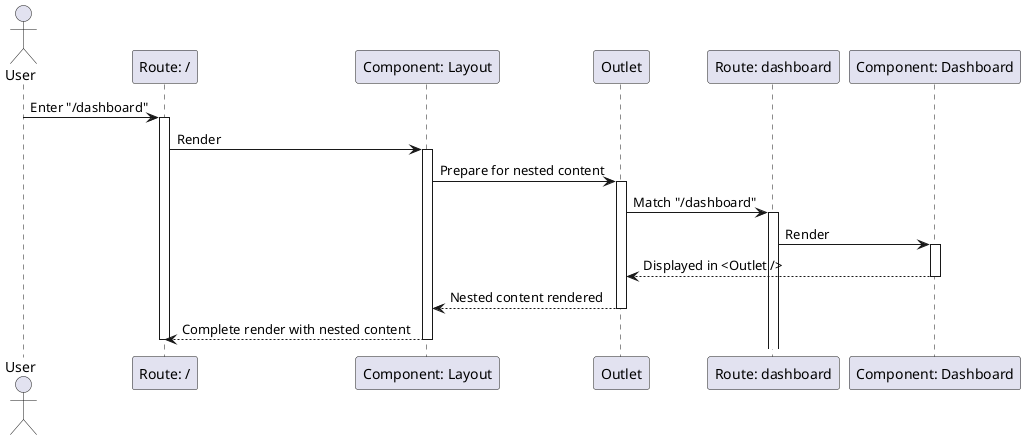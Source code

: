 @startuml
actor User
participant "Route: /" as RouteRoot
participant "Component: Layout" as Layout
participant "Outlet" as Outlet
participant "Route: dashboard" as RouteDashboard
participant "Component: Dashboard" as Dashboard

User -> RouteRoot: Enter "/dashboard"
activate RouteRoot

RouteRoot -> Layout: Render
activate Layout

Layout -> Outlet: Prepare for nested content
activate Outlet

Outlet -> RouteDashboard: Match "/dashboard"
activate RouteDashboard

RouteDashboard -> Dashboard: Render
activate Dashboard

Dashboard --> Outlet: Displayed in <Outlet />
deactivate Dashboard

Outlet --> Layout: Nested content rendered
deactivate Outlet

Layout --> RouteRoot: Complete render with nested content
deactivate Layout

deactivate RouteRoot
@enduml
